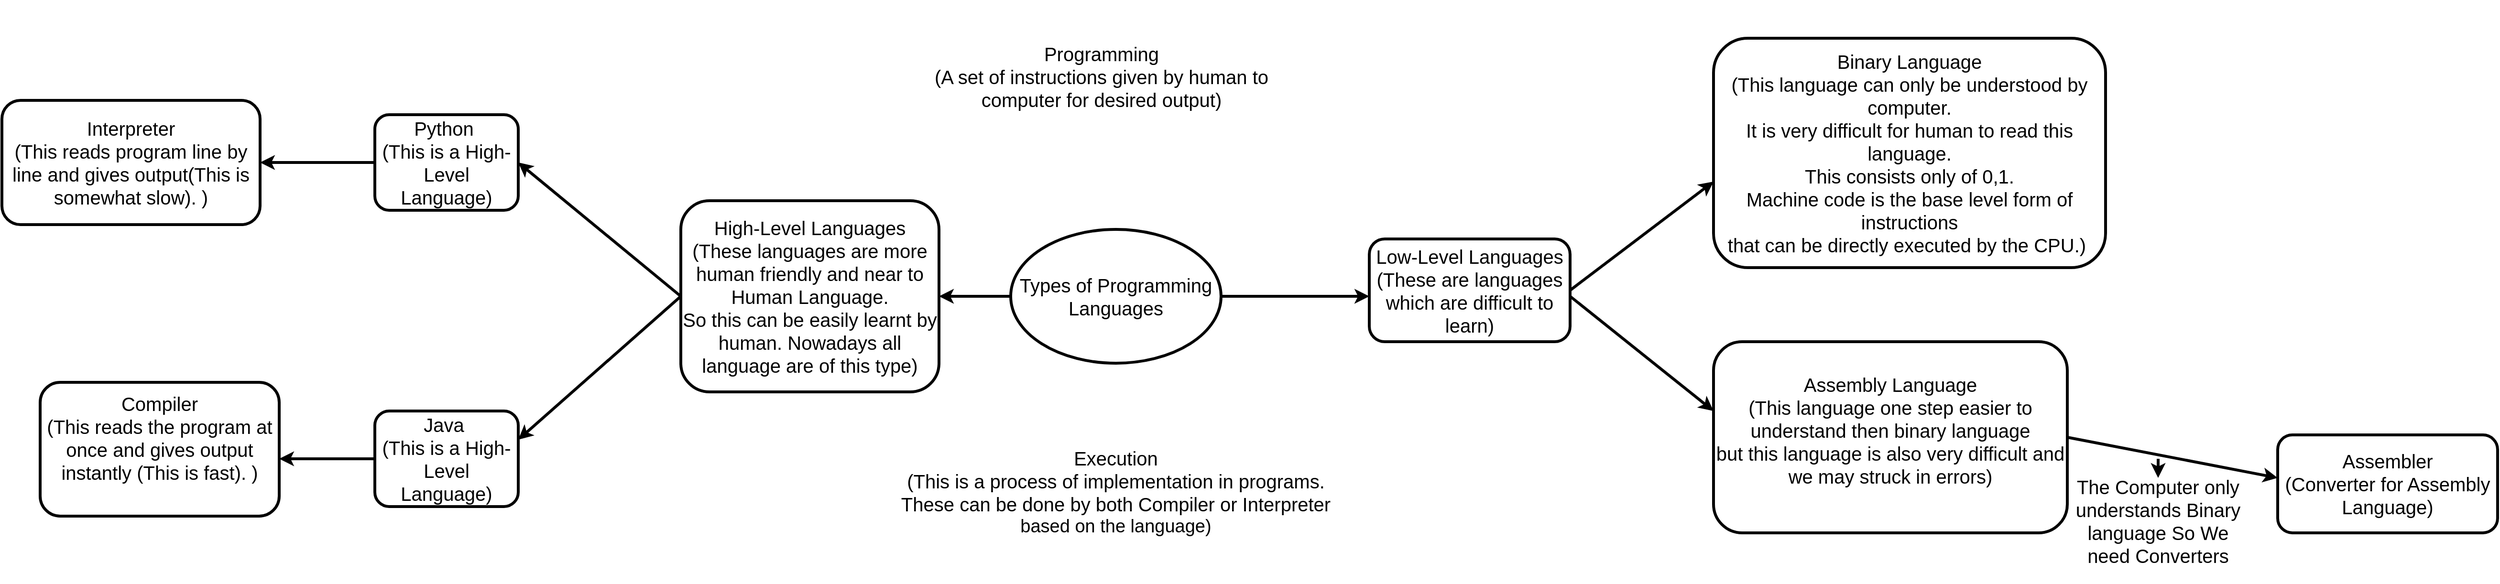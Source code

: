 <mxfile version="13.8.8" type="github">
  <diagram id="MgBuOw0WOc42pCGKtrfE" name="Page-1">
    <mxGraphModel dx="1610" dy="423" grid="1" gridSize="10" guides="1" tooltips="1" connect="1" arrows="1" fold="1" page="1" pageScale="1" pageWidth="850" pageHeight="1100" math="0" shadow="0">
      <root>
        <mxCell id="0" />
        <mxCell id="1" parent="0" />
        <mxCell id="NNWJHJiZfU_zA2rNW4Zj-2" value="&lt;font style=&quot;font-size: 20px&quot;&gt;Types of Programming Languages&lt;/font&gt;" style="ellipse;whiteSpace=wrap;html=1;strokeWidth=3;" parent="1" vertex="1">
          <mxGeometry x="315" y="460" width="220" height="140" as="geometry" />
        </mxCell>
        <mxCell id="NNWJHJiZfU_zA2rNW4Zj-3" value="" style="endArrow=classic;html=1;exitX=1;exitY=0.5;exitDx=0;exitDy=0;strokeWidth=3;" parent="1" source="NNWJHJiZfU_zA2rNW4Zj-2" edge="1">
          <mxGeometry width="50" height="50" relative="1" as="geometry">
            <mxPoint x="630" y="790" as="sourcePoint" />
            <mxPoint x="690" y="530" as="targetPoint" />
          </mxGeometry>
        </mxCell>
        <mxCell id="NNWJHJiZfU_zA2rNW4Zj-4" value="" style="endArrow=classic;html=1;exitX=0;exitY=0.5;exitDx=0;exitDy=0;strokeWidth=3;" parent="1" source="NNWJHJiZfU_zA2rNW4Zj-2" edge="1">
          <mxGeometry width="50" height="50" relative="1" as="geometry">
            <mxPoint x="140" y="660" as="sourcePoint" />
            <mxPoint x="240" y="530" as="targetPoint" />
          </mxGeometry>
        </mxCell>
        <mxCell id="NNWJHJiZfU_zA2rNW4Zj-5" value="&lt;font style=&quot;font-size: 20px&quot;&gt;Low-Level Languages&lt;br&gt;(These are languages which are difficult to learn)&lt;/font&gt;" style="rounded=1;whiteSpace=wrap;html=1;strokeWidth=3;" parent="1" vertex="1">
          <mxGeometry x="690" y="470" width="210" height="107.5" as="geometry" />
        </mxCell>
        <mxCell id="NNWJHJiZfU_zA2rNW4Zj-6" value="&lt;font style=&quot;font-size: 20px&quot;&gt;High-Level Languages&lt;br&gt;(&lt;/font&gt;&lt;span style=&quot;font-size: 20px&quot;&gt;These languages are more human friendly and near to Human Language.&lt;/span&gt;&lt;div style=&quot;font-size: 20px&quot;&gt;So this can be easily learnt by human. Nowadays all language are of this type)&lt;/div&gt;" style="rounded=1;whiteSpace=wrap;html=1;strokeWidth=3;" parent="1" vertex="1">
          <mxGeometry x="-30" y="430" width="270" height="200" as="geometry" />
        </mxCell>
        <mxCell id="NNWJHJiZfU_zA2rNW4Zj-7" value="" style="endArrow=classic;html=1;exitX=0;exitY=0.5;exitDx=0;exitDy=0;strokeWidth=3;" parent="1" source="NNWJHJiZfU_zA2rNW4Zj-6" edge="1">
          <mxGeometry width="50" height="50" relative="1" as="geometry">
            <mxPoint x="110" y="670" as="sourcePoint" />
            <mxPoint x="-200" y="390" as="targetPoint" />
          </mxGeometry>
        </mxCell>
        <mxCell id="NNWJHJiZfU_zA2rNW4Zj-8" value="" style="endArrow=classic;html=1;exitX=0;exitY=0.5;exitDx=0;exitDy=0;strokeWidth=3;" parent="1" source="NNWJHJiZfU_zA2rNW4Zj-6" edge="1">
          <mxGeometry width="50" height="50" relative="1" as="geometry">
            <mxPoint x="40" y="530" as="sourcePoint" />
            <mxPoint x="-200" y="680" as="targetPoint" />
          </mxGeometry>
        </mxCell>
        <mxCell id="NNWJHJiZfU_zA2rNW4Zj-9" value="&lt;div style=&quot;font-size: 20px&quot;&gt;&lt;font style=&quot;font-size: 20px&quot;&gt;Binary Language&lt;/font&gt;&lt;/div&gt;&lt;div style=&quot;font-size: 20px&quot;&gt;&lt;font style=&quot;font-size: 20px&quot;&gt;&lt;span&gt;&lt;/span&gt;(This language can only be understood by computer.&lt;/font&gt;&lt;/div&gt;&lt;div style=&quot;font-size: 20px&quot;&gt;&lt;font style=&quot;font-size: 20px&quot;&gt;It is&amp;nbsp;&lt;/font&gt;&lt;span&gt;very difficult for human to read this language.&lt;/span&gt;&lt;/div&gt;&lt;div style=&quot;font-size: 20px&quot;&gt;&lt;font style=&quot;font-size: 20px&quot;&gt;&lt;span&gt;		&lt;/span&gt;This consists only of 0,1.&lt;/font&gt;&lt;/div&gt;&lt;div style=&quot;font-size: 20px&quot;&gt;&lt;font style=&quot;font-size: 20px&quot;&gt;&lt;span&gt;		&lt;/span&gt;Machine code is the base level form of instructions&lt;/font&gt;&lt;/div&gt;&lt;div style=&quot;font-size: 20px&quot;&gt;&lt;font style=&quot;font-size: 20px&quot;&gt;		that can be directly executed by the CPU.)&amp;nbsp;&lt;/font&gt;&lt;/div&gt;" style="rounded=1;whiteSpace=wrap;html=1;strokeWidth=3;" parent="1" vertex="1">
          <mxGeometry x="1050" y="260" width="410" height="240" as="geometry" />
        </mxCell>
        <mxCell id="NNWJHJiZfU_zA2rNW4Zj-10" value="&lt;div&gt;&lt;font style=&quot;font-size: 20px&quot;&gt;Assembly L&lt;/font&gt;&lt;font style=&quot;font-size: 20px&quot;&gt;anguage&lt;/font&gt;&lt;/div&gt;&lt;div style=&quot;font-size: 20px&quot;&gt;&lt;font style=&quot;font-size: 20px&quot;&gt;(This language one step easier to understand then binary language&lt;/font&gt;&lt;/div&gt;&lt;div style=&quot;font-size: 20px&quot;&gt;&lt;span&gt;		&lt;/span&gt;but this language is also very difficult and we may struck in errors)&lt;/div&gt;&lt;div&gt;&lt;br&gt;&lt;/div&gt;" style="rounded=1;whiteSpace=wrap;html=1;strokeWidth=3;" parent="1" vertex="1">
          <mxGeometry x="1050" y="577.5" width="370" height="200" as="geometry" />
        </mxCell>
        <mxCell id="NNWJHJiZfU_zA2rNW4Zj-12" value="" style="endArrow=classic;html=1;exitX=1;exitY=0.5;exitDx=0;exitDy=0;strokeWidth=3;" parent="1" source="NNWJHJiZfU_zA2rNW4Zj-5" edge="1">
          <mxGeometry width="50" height="50" relative="1" as="geometry">
            <mxPoint x="290" y="280" as="sourcePoint" />
            <mxPoint x="1050" y="410" as="targetPoint" />
          </mxGeometry>
        </mxCell>
        <mxCell id="NNWJHJiZfU_zA2rNW4Zj-13" value="" style="endArrow=classic;html=1;strokeWidth=3;" parent="1" edge="1">
          <mxGeometry width="50" height="50" relative="1" as="geometry">
            <mxPoint x="900" y="530" as="sourcePoint" />
            <mxPoint x="1050" y="650" as="targetPoint" />
          </mxGeometry>
        </mxCell>
        <mxCell id="NNWJHJiZfU_zA2rNW4Zj-14" value="&lt;font style=&quot;font-size: 20px&quot;&gt;Python&amp;nbsp;&lt;/font&gt;&lt;br&gt;&lt;font style=&quot;font-size: 20px&quot;&gt;(This is a &lt;font style=&quot;font-size: 20px&quot;&gt;High&lt;/font&gt;-Level Language)&lt;/font&gt;" style="rounded=1;whiteSpace=wrap;html=1;strokeWidth=3;" parent="1" vertex="1">
          <mxGeometry x="-350" y="340" width="150" height="100" as="geometry" />
        </mxCell>
        <mxCell id="NNWJHJiZfU_zA2rNW4Zj-15" value="&lt;font style=&quot;font-size: 20px&quot;&gt;Java&amp;nbsp;&lt;/font&gt;&lt;br&gt;&lt;font style=&quot;font-size: 20px&quot;&gt;(This is a &lt;font style=&quot;font-size: 20px&quot;&gt;High&lt;/font&gt;-Level Language)&lt;/font&gt;" style="rounded=1;whiteSpace=wrap;html=1;strokeWidth=3;" parent="1" vertex="1">
          <mxGeometry x="-350" y="650" width="150" height="100" as="geometry" />
        </mxCell>
        <mxCell id="NNWJHJiZfU_zA2rNW4Zj-16" value="" style="endArrow=classic;html=1;exitX=1;exitY=0.5;exitDx=0;exitDy=0;strokeWidth=3;" parent="1" source="NNWJHJiZfU_zA2rNW4Zj-10" edge="1">
          <mxGeometry width="50" height="50" relative="1" as="geometry">
            <mxPoint x="1470" y="690" as="sourcePoint" />
            <mxPoint x="1640" y="720" as="targetPoint" />
          </mxGeometry>
        </mxCell>
        <mxCell id="NNWJHJiZfU_zA2rNW4Zj-17" value="&lt;span style=&quot;font-size: 20px&quot;&gt;The Computer only understands Binary language So We need Converters&lt;/span&gt;" style="text;html=1;strokeColor=none;fillColor=none;align=center;verticalAlign=middle;whiteSpace=wrap;rounded=0;" parent="1" vertex="1">
          <mxGeometry x="1420" y="700" width="190" height="130" as="geometry" />
        </mxCell>
        <mxCell id="NNWJHJiZfU_zA2rNW4Zj-19" value="" style="endArrow=classic;html=1;strokeWidth=3;" parent="1" edge="1">
          <mxGeometry width="50" height="50" relative="1" as="geometry">
            <mxPoint x="1515" y="700" as="sourcePoint" />
            <mxPoint x="1515" y="720" as="targetPoint" />
          </mxGeometry>
        </mxCell>
        <mxCell id="NNWJHJiZfU_zA2rNW4Zj-20" value="&lt;font style=&quot;font-size: 20px&quot;&gt;Assembler&lt;br&gt;(Converter for Assembly Language)&lt;/font&gt;" style="rounded=1;whiteSpace=wrap;html=1;strokeWidth=3;" parent="1" vertex="1">
          <mxGeometry x="1640" y="675" width="230" height="102.5" as="geometry" />
        </mxCell>
        <mxCell id="NNWJHJiZfU_zA2rNW4Zj-21" value="" style="endArrow=classic;html=1;exitX=0;exitY=0.5;exitDx=0;exitDy=0;strokeWidth=3;" parent="1" source="NNWJHJiZfU_zA2rNW4Zj-14" edge="1">
          <mxGeometry width="50" height="50" relative="1" as="geometry">
            <mxPoint x="-530" y="460" as="sourcePoint" />
            <mxPoint x="-470" y="390" as="targetPoint" />
          </mxGeometry>
        </mxCell>
        <mxCell id="NNWJHJiZfU_zA2rNW4Zj-22" value="&lt;font style=&quot;font-size: 20px&quot;&gt;Interpreter&lt;br&gt;(This reads program line by line and gives output(This is somewhat slow). )&lt;/font&gt;" style="rounded=1;whiteSpace=wrap;html=1;strokeWidth=3;" parent="1" vertex="1">
          <mxGeometry x="-740" y="325" width="270" height="130" as="geometry" />
        </mxCell>
        <mxCell id="NNWJHJiZfU_zA2rNW4Zj-23" value="" style="endArrow=classic;html=1;exitX=0;exitY=0.5;exitDx=0;exitDy=0;strokeWidth=3;" parent="1" source="NNWJHJiZfU_zA2rNW4Zj-15" edge="1">
          <mxGeometry width="50" height="50" relative="1" as="geometry">
            <mxPoint x="-500" y="720" as="sourcePoint" />
            <mxPoint x="-450" y="700" as="targetPoint" />
          </mxGeometry>
        </mxCell>
        <mxCell id="NNWJHJiZfU_zA2rNW4Zj-24" value="&lt;div style=&quot;font-size: 20px&quot;&gt;&lt;font style=&quot;font-size: 20px&quot;&gt;Compiler&lt;/font&gt;&lt;/div&gt;&lt;div style=&quot;font-size: 20px&quot;&gt;&lt;font style=&quot;font-size: 20px&quot;&gt;(This reads the program at once and gives output instantly (This is fast). )&lt;/font&gt;&lt;/div&gt;&lt;div style=&quot;font-size: 20px&quot;&gt;&lt;br&gt;&lt;/div&gt;" style="rounded=1;whiteSpace=wrap;html=1;strokeWidth=3;" parent="1" vertex="1">
          <mxGeometry x="-700" y="620" width="250" height="140" as="geometry" />
        </mxCell>
        <mxCell id="8_HTarOln7Qq-1XOlf3l-1" value="&lt;div style=&quot;font-size: 20px&quot;&gt;&lt;font style=&quot;font-size: 20px&quot;&gt;Execution&lt;/font&gt;&lt;/div&gt;&lt;div style=&quot;font-size: 20px&quot;&gt;&lt;font style=&quot;font-size: 20px&quot;&gt;(This is a process of implementation in programs.&lt;/font&gt;&lt;/div&gt;&lt;div style=&quot;font-size: 20px&quot;&gt;&lt;font style=&quot;font-size: 20px&quot;&gt;These can be done by both Compiler or Interpreter&lt;/font&gt;&lt;/div&gt;&lt;div style=&quot;font-size: 19px&quot;&gt;&lt;span&gt;		&lt;/span&gt; based on the language)&lt;/div&gt;" style="text;html=1;strokeColor=none;fillColor=none;align=center;verticalAlign=middle;whiteSpace=wrap;rounded=0;" parent="1" vertex="1">
          <mxGeometry x="60" y="660" width="730" height="150" as="geometry" />
        </mxCell>
        <mxCell id="X06WIJjcjNGyIG5x0vJY-1" value="&lt;font style=&quot;font-size: 20px&quot;&gt;Programming&lt;br&gt;(A set of instructions given by human to computer for desired output)&lt;/font&gt;" style="text;html=1;strokeColor=none;fillColor=none;align=center;verticalAlign=middle;whiteSpace=wrap;rounded=0;" parent="1" vertex="1">
          <mxGeometry x="210" y="220" width="400" height="160" as="geometry" />
        </mxCell>
      </root>
    </mxGraphModel>
  </diagram>
</mxfile>
